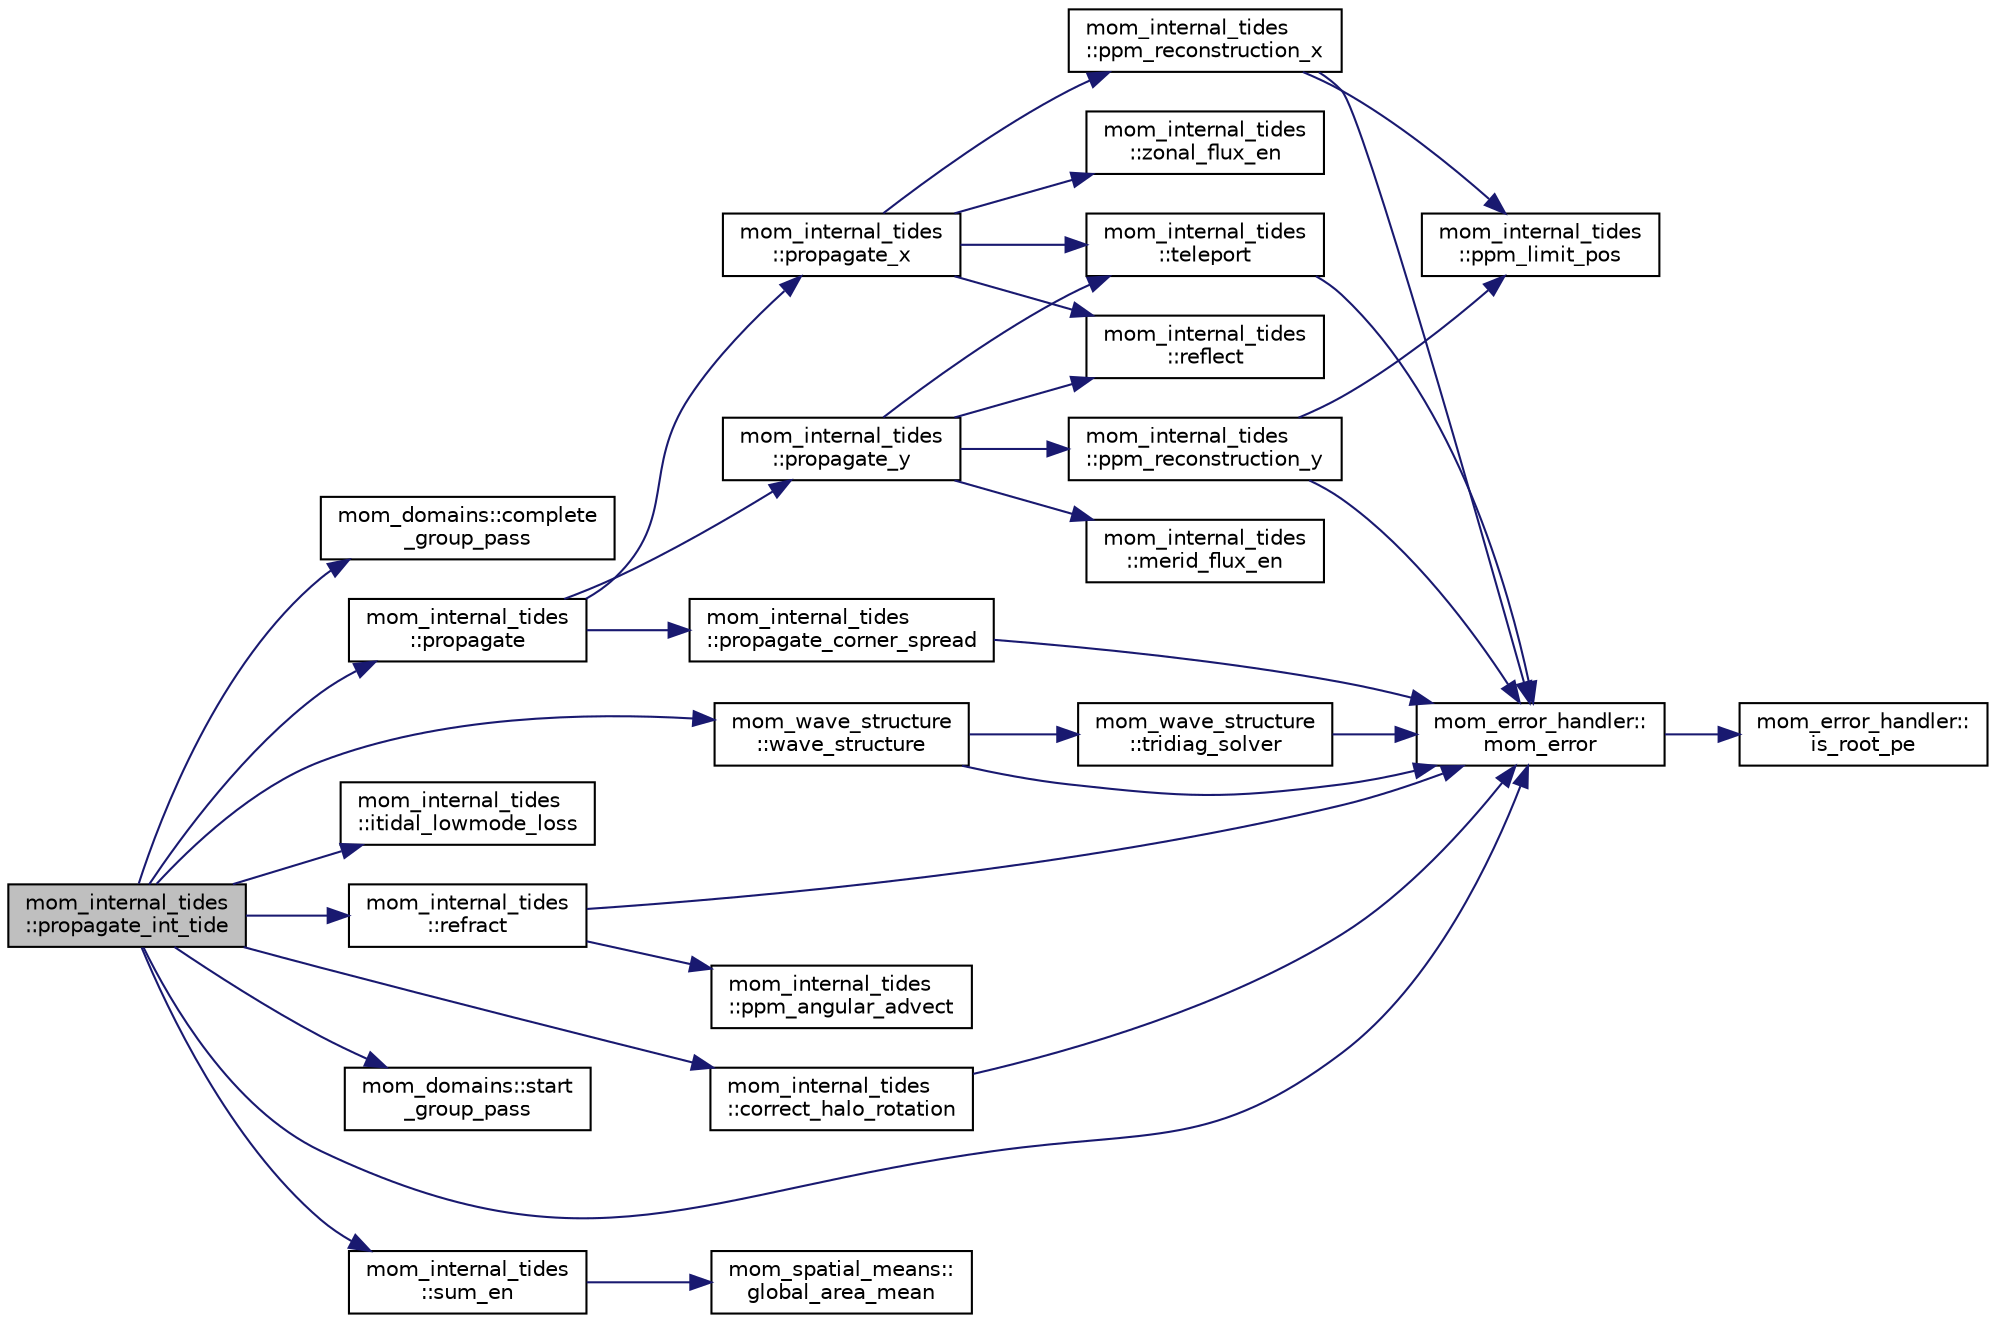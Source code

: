 digraph "mom_internal_tides::propagate_int_tide"
{
 // INTERACTIVE_SVG=YES
 // LATEX_PDF_SIZE
  edge [fontname="Helvetica",fontsize="10",labelfontname="Helvetica",labelfontsize="10"];
  node [fontname="Helvetica",fontsize="10",shape=record];
  rankdir="LR";
  Node1 [label="mom_internal_tides\l::propagate_int_tide",height=0.2,width=0.4,color="black", fillcolor="grey75", style="filled", fontcolor="black",tooltip="Calls subroutines in this file that are needed to refract, propagate, and dissipate energy density of..."];
  Node1 -> Node2 [color="midnightblue",fontsize="10",style="solid",fontname="Helvetica"];
  Node2 [label="mom_domains::complete\l_group_pass",height=0.2,width=0.4,color="black", fillcolor="white", style="filled",URL="$namespacemom__domains.html#a242daf83cdf6041f5023f7da49d6da37",tooltip="complete_group_pass completes a group halo update."];
  Node1 -> Node3 [color="midnightblue",fontsize="10",style="solid",fontname="Helvetica"];
  Node3 [label="mom_internal_tides\l::correct_halo_rotation",height=0.2,width=0.4,color="black", fillcolor="white", style="filled",URL="$namespacemom__internal__tides.html#a6643978290bfd9080c1218c338acd605",tooltip="Rotates points in the halos where required to accommodate changes in grid orientation,..."];
  Node3 -> Node4 [color="midnightblue",fontsize="10",style="solid",fontname="Helvetica"];
  Node4 [label="mom_error_handler::\lmom_error",height=0.2,width=0.4,color="black", fillcolor="white", style="filled",URL="$namespacemom__error__handler.html#a460cfb79a06c29fc249952c2a3710d67",tooltip="This provides a convenient interface for writing an mpp_error message with run-time filter based on a..."];
  Node4 -> Node5 [color="midnightblue",fontsize="10",style="solid",fontname="Helvetica"];
  Node5 [label="mom_error_handler::\lis_root_pe",height=0.2,width=0.4,color="black", fillcolor="white", style="filled",URL="$namespacemom__error__handler.html#ad5f00a53059c72fe2332d1436c80ca71",tooltip="This returns .true. if the current PE is the root PE."];
  Node1 -> Node6 [color="midnightblue",fontsize="10",style="solid",fontname="Helvetica"];
  Node6 [label="mom_internal_tides\l::itidal_lowmode_loss",height=0.2,width=0.4,color="black", fillcolor="white", style="filled",URL="$namespacemom__internal__tides.html#a73ad407c5ea74fc20e58810937d2addf",tooltip="Calculates the energy lost from the propagating internal tide due to scattering over small-scale roug..."];
  Node1 -> Node4 [color="midnightblue",fontsize="10",style="solid",fontname="Helvetica"];
  Node1 -> Node7 [color="midnightblue",fontsize="10",style="solid",fontname="Helvetica"];
  Node7 [label="mom_internal_tides\l::propagate",height=0.2,width=0.4,color="black", fillcolor="white", style="filled",URL="$namespacemom__internal__tides.html#a184959fcb65c0c765afad1e3cfc1326f",tooltip="Propagates internal waves at a single frequency."];
  Node7 -> Node8 [color="midnightblue",fontsize="10",style="solid",fontname="Helvetica"];
  Node8 [label="mom_internal_tides\l::propagate_corner_spread",height=0.2,width=0.4,color="black", fillcolor="white", style="filled",URL="$namespacemom__internal__tides.html#a02e21dbb65fce036b2c9799bafba20ae",tooltip="This subroutine does first-order corner advection. It was written with the hopes of smoothing out the..."];
  Node8 -> Node4 [color="midnightblue",fontsize="10",style="solid",fontname="Helvetica"];
  Node7 -> Node9 [color="midnightblue",fontsize="10",style="solid",fontname="Helvetica"];
  Node9 [label="mom_internal_tides\l::propagate_x",height=0.2,width=0.4,color="black", fillcolor="white", style="filled",URL="$namespacemom__internal__tides.html#a07a0a9afe5f00de36b27617f6c0a8883",tooltip="Propagates the internal wave energy in the logical x-direction."];
  Node9 -> Node10 [color="midnightblue",fontsize="10",style="solid",fontname="Helvetica"];
  Node10 [label="mom_internal_tides\l::ppm_reconstruction_x",height=0.2,width=0.4,color="black", fillcolor="white", style="filled",URL="$namespacemom__internal__tides.html#afa863318cc960c0be08672731ce6f225",tooltip="Calculates left/right edge values for PPM reconstruction in x-direction."];
  Node10 -> Node4 [color="midnightblue",fontsize="10",style="solid",fontname="Helvetica"];
  Node10 -> Node11 [color="midnightblue",fontsize="10",style="solid",fontname="Helvetica"];
  Node11 [label="mom_internal_tides\l::ppm_limit_pos",height=0.2,width=0.4,color="black", fillcolor="white", style="filled",URL="$namespacemom__internal__tides.html#a16dd5b071e0fc87eb04c32f602c08aa5",tooltip="Limits the left/right edge values of the PPM reconstruction to give a reconstruction that is positive..."];
  Node9 -> Node12 [color="midnightblue",fontsize="10",style="solid",fontname="Helvetica"];
  Node12 [label="mom_internal_tides\l::reflect",height=0.2,width=0.4,color="black", fillcolor="white", style="filled",URL="$namespacemom__internal__tides.html#a6c622bfe3863b8fcea98c78104477491",tooltip="Reflection of the internal waves at a single frequency."];
  Node9 -> Node13 [color="midnightblue",fontsize="10",style="solid",fontname="Helvetica"];
  Node13 [label="mom_internal_tides\l::teleport",height=0.2,width=0.4,color="black", fillcolor="white", style="filled",URL="$namespacemom__internal__tides.html#a0a20d26531e245a26385d1c056b6a5b6",tooltip="Moves energy across lines of partial reflection to prevent reflection of energy that is supposed to g..."];
  Node13 -> Node4 [color="midnightblue",fontsize="10",style="solid",fontname="Helvetica"];
  Node9 -> Node14 [color="midnightblue",fontsize="10",style="solid",fontname="Helvetica"];
  Node14 [label="mom_internal_tides\l::zonal_flux_en",height=0.2,width=0.4,color="black", fillcolor="white", style="filled",URL="$namespacemom__internal__tides.html#a5470c5a9a8fea70664dbf793c48cef65",tooltip="Evaluates the zonal mass or volume fluxes in a layer."];
  Node7 -> Node15 [color="midnightblue",fontsize="10",style="solid",fontname="Helvetica"];
  Node15 [label="mom_internal_tides\l::propagate_y",height=0.2,width=0.4,color="black", fillcolor="white", style="filled",URL="$namespacemom__internal__tides.html#a7e1558cf7b38648be5da7d18a71eb596",tooltip="Propagates the internal wave energy in the logical y-direction."];
  Node15 -> Node16 [color="midnightblue",fontsize="10",style="solid",fontname="Helvetica"];
  Node16 [label="mom_internal_tides\l::merid_flux_en",height=0.2,width=0.4,color="black", fillcolor="white", style="filled",URL="$namespacemom__internal__tides.html#aa1b6ca95d1076457e3b7ca32942be143",tooltip="Evaluates the meridional mass or volume fluxes in a layer."];
  Node15 -> Node17 [color="midnightblue",fontsize="10",style="solid",fontname="Helvetica"];
  Node17 [label="mom_internal_tides\l::ppm_reconstruction_y",height=0.2,width=0.4,color="black", fillcolor="white", style="filled",URL="$namespacemom__internal__tides.html#a6c3dc6d74dfd6e5b13d5f710899be278",tooltip="Calculates left/right edge valus for PPM reconstruction in y-direction."];
  Node17 -> Node4 [color="midnightblue",fontsize="10",style="solid",fontname="Helvetica"];
  Node17 -> Node11 [color="midnightblue",fontsize="10",style="solid",fontname="Helvetica"];
  Node15 -> Node12 [color="midnightblue",fontsize="10",style="solid",fontname="Helvetica"];
  Node15 -> Node13 [color="midnightblue",fontsize="10",style="solid",fontname="Helvetica"];
  Node1 -> Node18 [color="midnightblue",fontsize="10",style="solid",fontname="Helvetica"];
  Node18 [label="mom_internal_tides\l::refract",height=0.2,width=0.4,color="black", fillcolor="white", style="filled",URL="$namespacemom__internal__tides.html#a3630cff62bb598b5650c3fdc69bb3895",tooltip="Implements refraction on the internal waves at a single frequency."];
  Node18 -> Node4 [color="midnightblue",fontsize="10",style="solid",fontname="Helvetica"];
  Node18 -> Node19 [color="midnightblue",fontsize="10",style="solid",fontname="Helvetica"];
  Node19 [label="mom_internal_tides\l::ppm_angular_advect",height=0.2,width=0.4,color="black", fillcolor="white", style="filled",URL="$namespacemom__internal__tides.html#a115362137e91d38db85ac52cf2bda509",tooltip="This subroutine calculates the 1-d flux for advection in angular space using a monotonic piecewise pa..."];
  Node1 -> Node20 [color="midnightblue",fontsize="10",style="solid",fontname="Helvetica"];
  Node20 [label="mom_domains::start\l_group_pass",height=0.2,width=0.4,color="black", fillcolor="white", style="filled",URL="$namespacemom__domains.html#ab27e1cc5953c88e733e0f9f55e4fd446",tooltip="start_group_pass starts out a group halo update."];
  Node1 -> Node21 [color="midnightblue",fontsize="10",style="solid",fontname="Helvetica"];
  Node21 [label="mom_internal_tides\l::sum_en",height=0.2,width=0.4,color="black", fillcolor="white", style="filled",URL="$namespacemom__internal__tides.html#a9e8e7b153aef9049c2217658821e3178",tooltip="Checks for energy conservation on computational domain."];
  Node21 -> Node22 [color="midnightblue",fontsize="10",style="solid",fontname="Helvetica"];
  Node22 [label="mom_spatial_means::\lglobal_area_mean",height=0.2,width=0.4,color="black", fillcolor="white", style="filled",URL="$namespacemom__spatial__means.html#aa49abab62973a263d6f5a1c776f62a11",tooltip="Return the global area mean of a variable. This uses reproducing sums."];
  Node1 -> Node23 [color="midnightblue",fontsize="10",style="solid",fontname="Helvetica"];
  Node23 [label="mom_wave_structure\l::wave_structure",height=0.2,width=0.4,color="black", fillcolor="white", style="filled",URL="$namespacemom__wave__structure.html#a4e0b6a0e08df15fde4d87030567b6e11",tooltip="This subroutine determines the internal wave velocity structure for any mode."];
  Node23 -> Node4 [color="midnightblue",fontsize="10",style="solid",fontname="Helvetica"];
  Node23 -> Node24 [color="midnightblue",fontsize="10",style="solid",fontname="Helvetica"];
  Node24 [label="mom_wave_structure\l::tridiag_solver",height=0.2,width=0.4,color="black", fillcolor="white", style="filled",URL="$namespacemom__wave__structure.html#ad8e6e47af44d24efcd3f3b80f4344fbd",tooltip="Solves a tri-diagonal system Ax=y using either the standard Thomas algorithm (TDMA_T) or its more sta..."];
  Node24 -> Node4 [color="midnightblue",fontsize="10",style="solid",fontname="Helvetica"];
}
